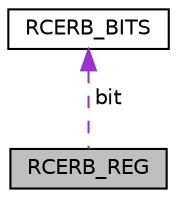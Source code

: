 digraph "RCERB_REG"
{
  edge [fontname="Helvetica",fontsize="10",labelfontname="Helvetica",labelfontsize="10"];
  node [fontname="Helvetica",fontsize="10",shape=record];
  Node1 [label="RCERB_REG",height=0.2,width=0.4,color="black", fillcolor="grey75", style="filled", fontcolor="black"];
  Node2 -> Node1 [dir="back",color="darkorchid3",fontsize="10",style="dashed",label=" bit" ,fontname="Helvetica"];
  Node2 [label="RCERB_BITS",height=0.2,width=0.4,color="black", fillcolor="white", style="filled",URL="$struct_r_c_e_r_b___b_i_t_s.html"];
}
